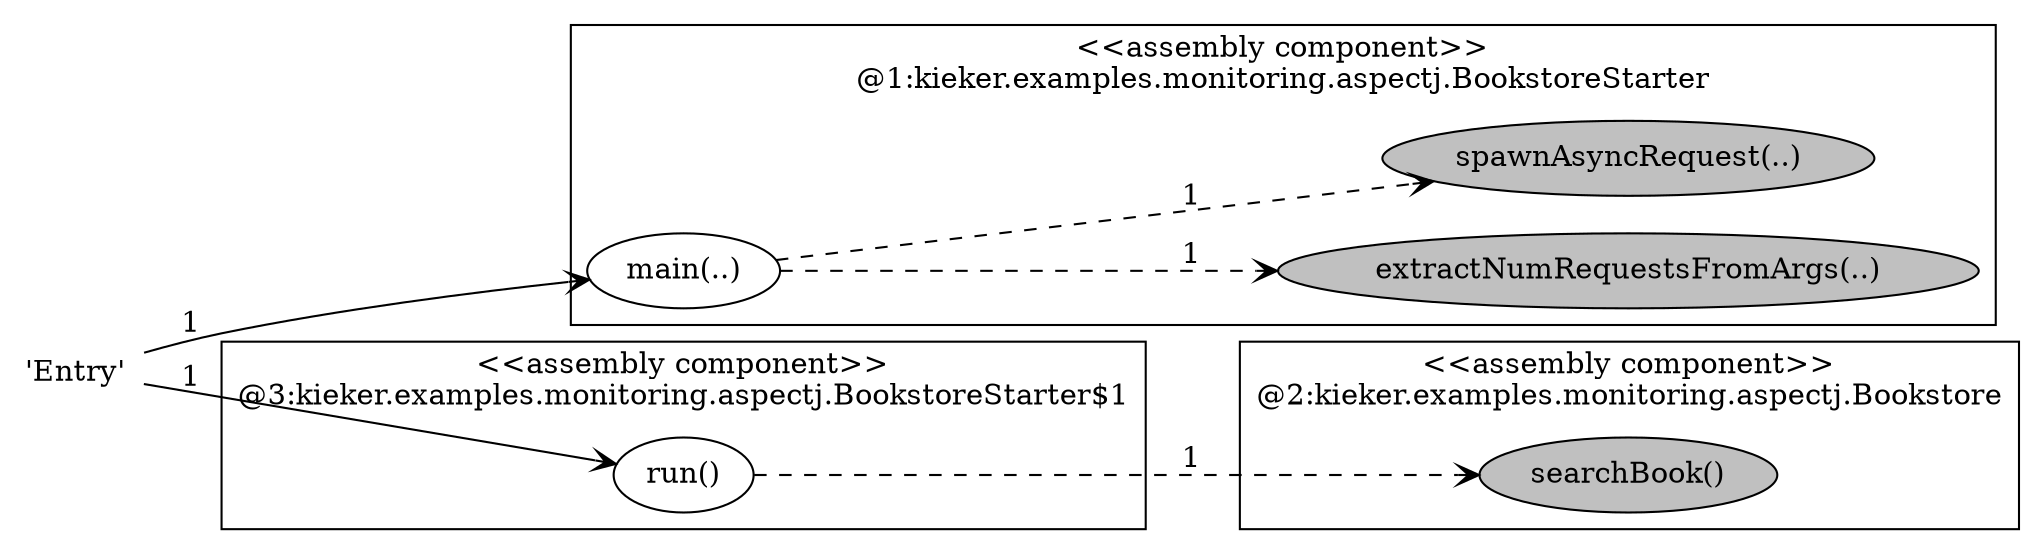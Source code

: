 digraph G {
 rankdir=LR;
"depNode_0" [label="'Entry'",shape="none"]
subgraph "cluster_component_2" {
 label = "<<assembly component>>\n@2:kieker.examples.monitoring.aspectj.Bookstore";
 shape = "box";
 style = "filled";
 fillcolor = "white";
"depNode_5" [label="searchBook()",shape="oval",style="filled",color="#000000",fillcolor="gray"]
}
subgraph "cluster_component_1" {
 label = "<<assembly component>>\n@1:kieker.examples.monitoring.aspectj.BookstoreStarter";
 shape = "box";
 style = "filled";
 fillcolor = "white";
"depNode_2" [label="extractNumRequestsFromArgs(..)",shape="oval",style="filled",color="#000000",fillcolor="gray"]
"depNode_1" [label="main(..)",shape="oval",style="filled",color="#000000",fillcolor="white"]
"depNode_3" [label="spawnAsyncRequest(..)",shape="oval",style="filled",color="#000000",fillcolor="gray"]
}
subgraph "cluster_component_3" {
 label = "<<assembly component>>\n@3:kieker.examples.monitoring.aspectj.BookstoreStarter$1";
 shape = "box";
 style = "filled";
 fillcolor = "white";
"depNode_4" [label="run()",shape="oval",style="filled",color="#000000",fillcolor="white"]
}
depNode_0->depNode_1[label=1, style="solid", arrowhead="open", color="#000000"]
depNode_0->depNode_4[label=1, style="solid", arrowhead="open", color="#000000"]
depNode_1->depNode_2[label=1, style="dashed", arrowhead="open", color="#000000"]
depNode_1->depNode_3[label=1, style="dashed", arrowhead="open", color="#000000"]
depNode_4->depNode_5[label=1, style="dashed", arrowhead="open", color="#000000"]
}
